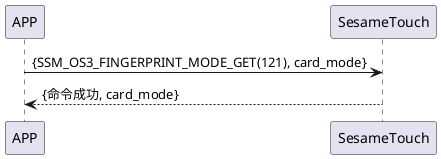 @startuml
APP -> SesameTouch: {SSM_OS3_FINGERPRINT_MODE_GET(121), card_mode}
SesameTouch --> APP: {命令成功, card_mode}
@enduml
